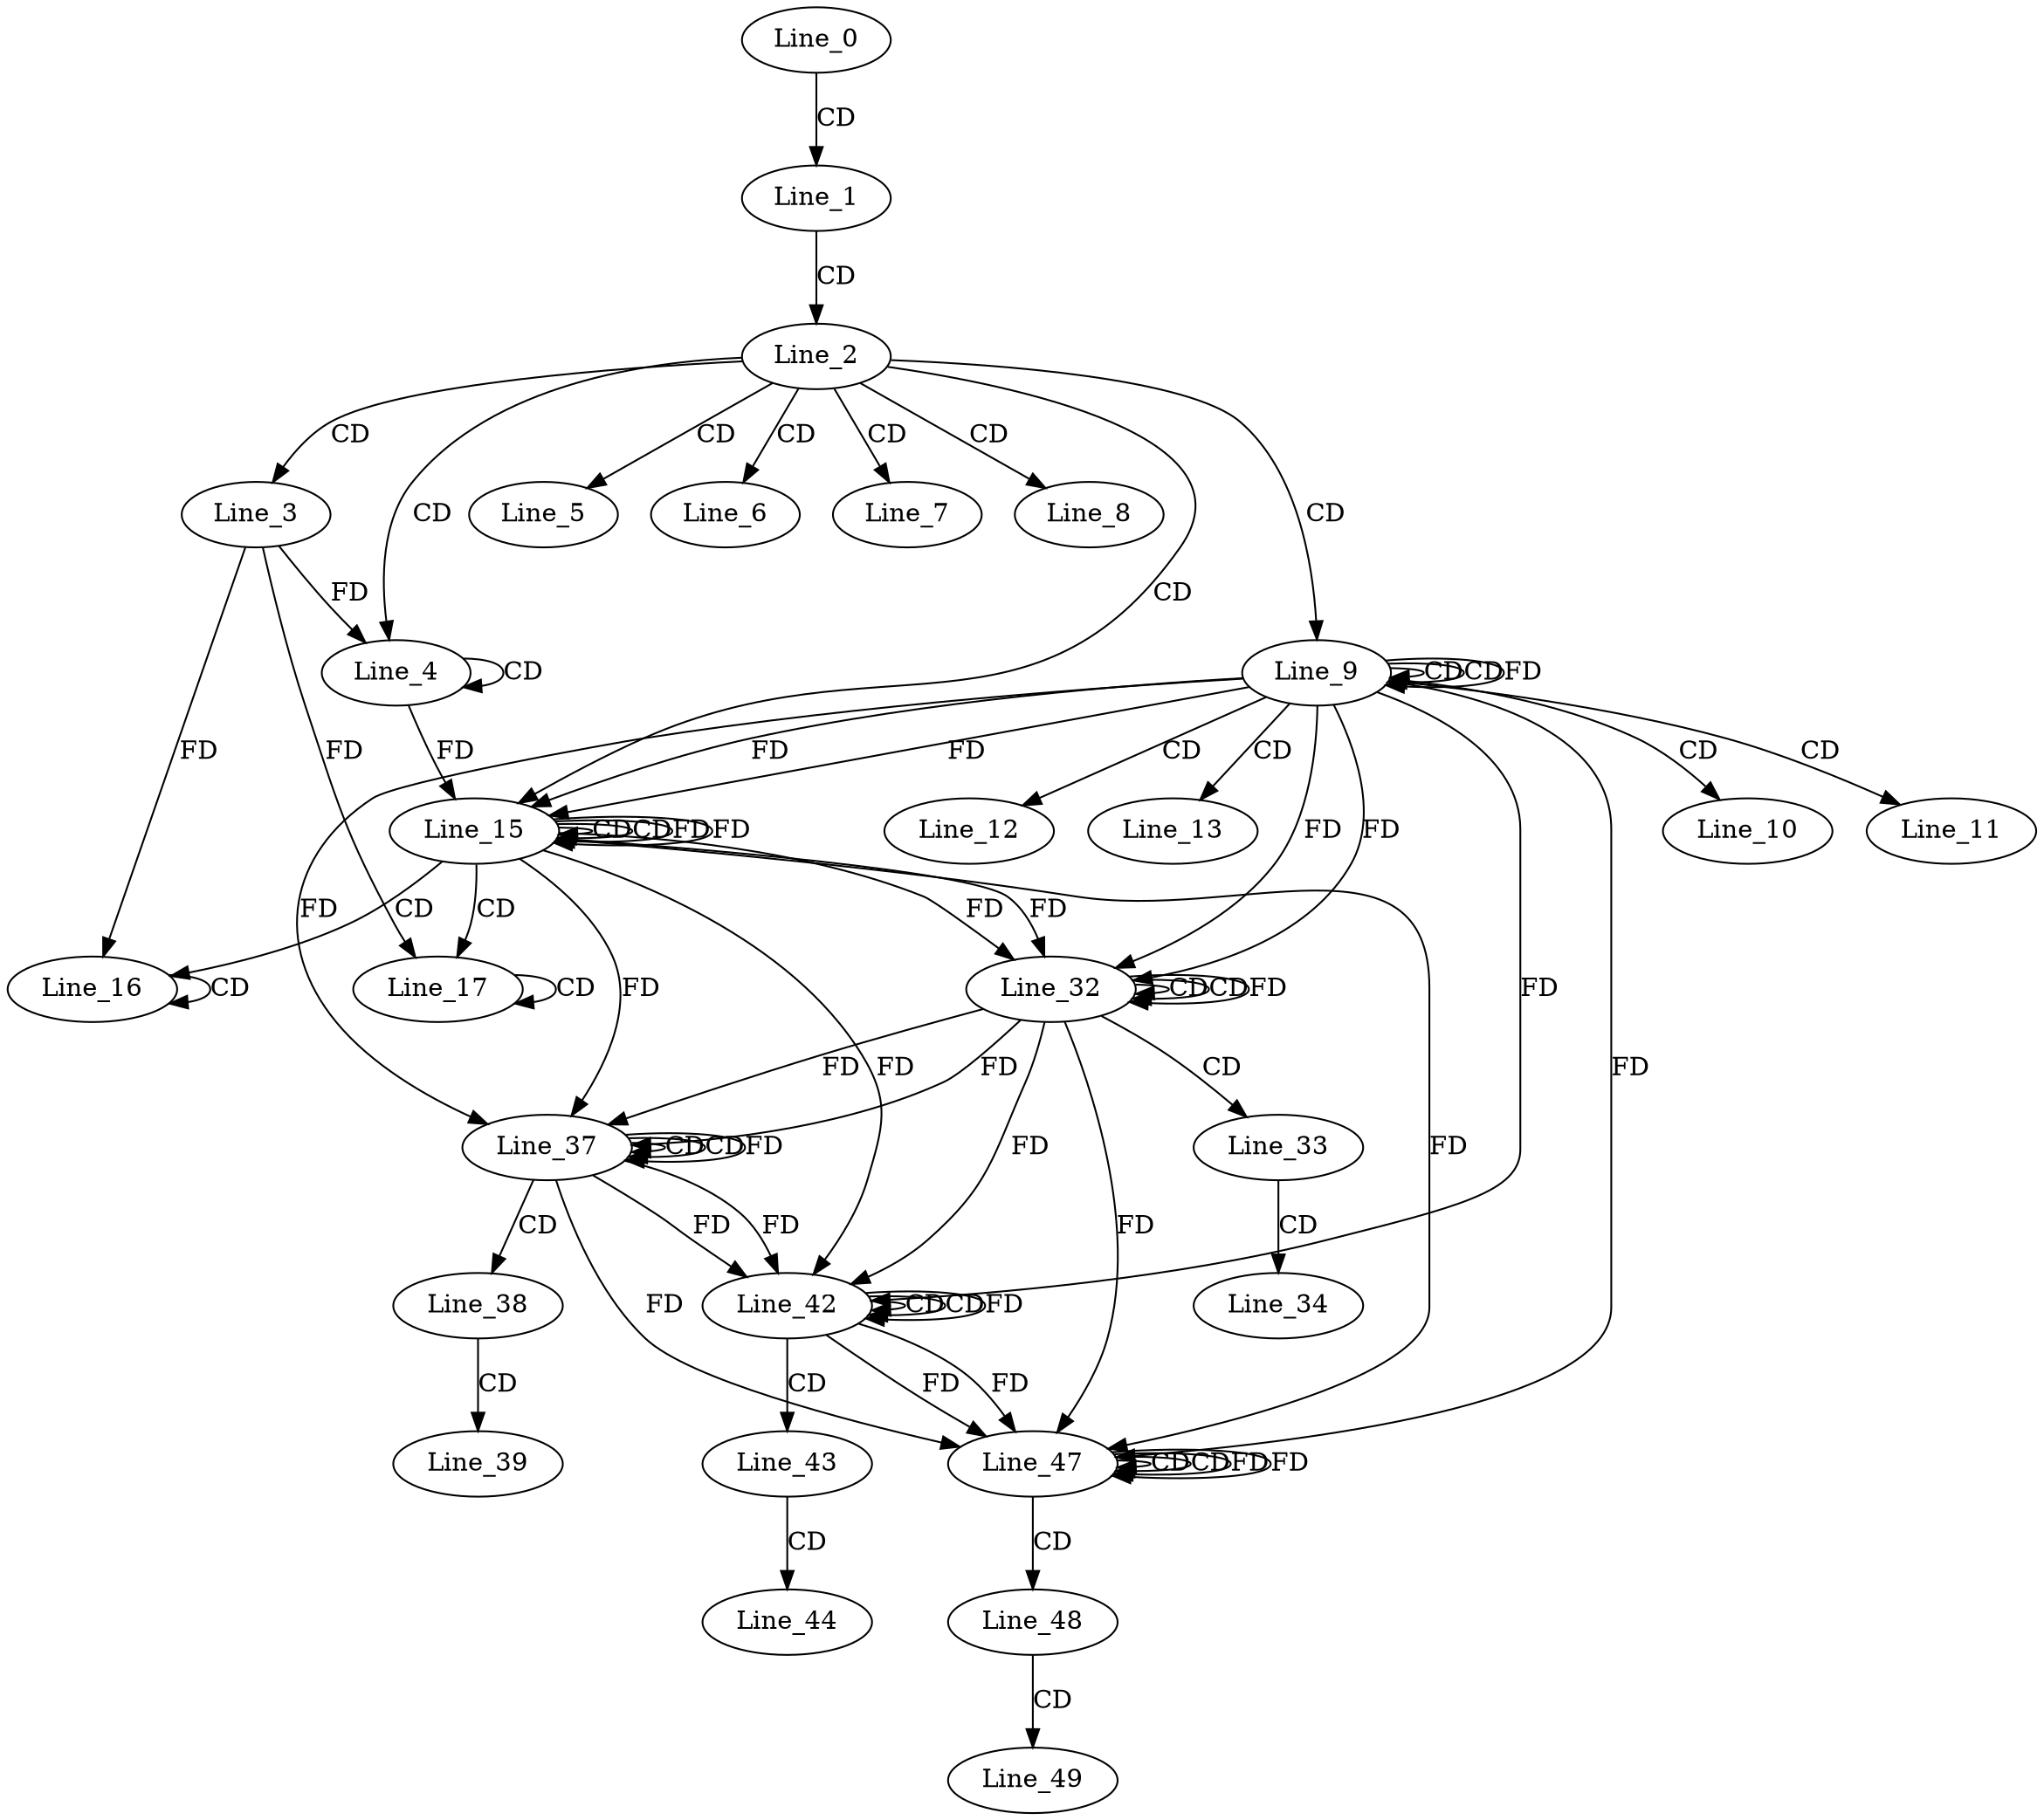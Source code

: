 digraph G {
  Line_0;
  Line_1;
  Line_2;
  Line_3;
  Line_4;
  Line_4;
  Line_5;
  Line_6;
  Line_7;
  Line_8;
  Line_9;
  Line_9;
  Line_9;
  Line_10;
  Line_11;
  Line_12;
  Line_13;
  Line_15;
  Line_15;
  Line_15;
  Line_16;
  Line_16;
  Line_17;
  Line_17;
  Line_32;
  Line_32;
  Line_32;
  Line_33;
  Line_34;
  Line_37;
  Line_37;
  Line_37;
  Line_38;
  Line_39;
  Line_42;
  Line_42;
  Line_42;
  Line_43;
  Line_44;
  Line_47;
  Line_47;
  Line_47;
  Line_48;
  Line_49;
  Line_0 -> Line_1 [ label="CD" ];
  Line_1 -> Line_2 [ label="CD" ];
  Line_2 -> Line_3 [ label="CD" ];
  Line_2 -> Line_4 [ label="CD" ];
  Line_4 -> Line_4 [ label="CD" ];
  Line_3 -> Line_4 [ label="FD" ];
  Line_2 -> Line_5 [ label="CD" ];
  Line_2 -> Line_6 [ label="CD" ];
  Line_2 -> Line_7 [ label="CD" ];
  Line_2 -> Line_8 [ label="CD" ];
  Line_2 -> Line_9 [ label="CD" ];
  Line_9 -> Line_9 [ label="CD" ];
  Line_9 -> Line_9 [ label="CD" ];
  Line_9 -> Line_9 [ label="FD" ];
  Line_9 -> Line_10 [ label="CD" ];
  Line_9 -> Line_11 [ label="CD" ];
  Line_9 -> Line_12 [ label="CD" ];
  Line_9 -> Line_13 [ label="CD" ];
  Line_2 -> Line_15 [ label="CD" ];
  Line_15 -> Line_15 [ label="CD" ];
  Line_9 -> Line_15 [ label="FD" ];
  Line_4 -> Line_15 [ label="FD" ];
  Line_15 -> Line_15 [ label="CD" ];
  Line_15 -> Line_15 [ label="FD" ];
  Line_9 -> Line_15 [ label="FD" ];
  Line_15 -> Line_16 [ label="CD" ];
  Line_16 -> Line_16 [ label="CD" ];
  Line_3 -> Line_16 [ label="FD" ];
  Line_15 -> Line_17 [ label="CD" ];
  Line_17 -> Line_17 [ label="CD" ];
  Line_3 -> Line_17 [ label="FD" ];
  Line_32 -> Line_32 [ label="CD" ];
  Line_15 -> Line_32 [ label="FD" ];
  Line_9 -> Line_32 [ label="FD" ];
  Line_32 -> Line_32 [ label="CD" ];
  Line_32 -> Line_32 [ label="FD" ];
  Line_15 -> Line_32 [ label="FD" ];
  Line_9 -> Line_32 [ label="FD" ];
  Line_32 -> Line_33 [ label="CD" ];
  Line_33 -> Line_34 [ label="CD" ];
  Line_37 -> Line_37 [ label="CD" ];
  Line_32 -> Line_37 [ label="FD" ];
  Line_37 -> Line_37 [ label="CD" ];
  Line_37 -> Line_37 [ label="FD" ];
  Line_32 -> Line_37 [ label="FD" ];
  Line_15 -> Line_37 [ label="FD" ];
  Line_9 -> Line_37 [ label="FD" ];
  Line_37 -> Line_38 [ label="CD" ];
  Line_38 -> Line_39 [ label="CD" ];
  Line_42 -> Line_42 [ label="CD" ];
  Line_37 -> Line_42 [ label="FD" ];
  Line_42 -> Line_42 [ label="CD" ];
  Line_42 -> Line_42 [ label="FD" ];
  Line_37 -> Line_42 [ label="FD" ];
  Line_32 -> Line_42 [ label="FD" ];
  Line_15 -> Line_42 [ label="FD" ];
  Line_9 -> Line_42 [ label="FD" ];
  Line_42 -> Line_43 [ label="CD" ];
  Line_43 -> Line_44 [ label="CD" ];
  Line_47 -> Line_47 [ label="CD" ];
  Line_42 -> Line_47 [ label="FD" ];
  Line_47 -> Line_47 [ label="CD" ];
  Line_47 -> Line_47 [ label="FD" ];
  Line_42 -> Line_47 [ label="FD" ];
  Line_37 -> Line_47 [ label="FD" ];
  Line_32 -> Line_47 [ label="FD" ];
  Line_15 -> Line_47 [ label="FD" ];
  Line_9 -> Line_47 [ label="FD" ];
  Line_47 -> Line_48 [ label="CD" ];
  Line_48 -> Line_49 [ label="CD" ];
  Line_15 -> Line_15 [ label="FD" ];
  Line_47 -> Line_47 [ label="FD" ];
}
